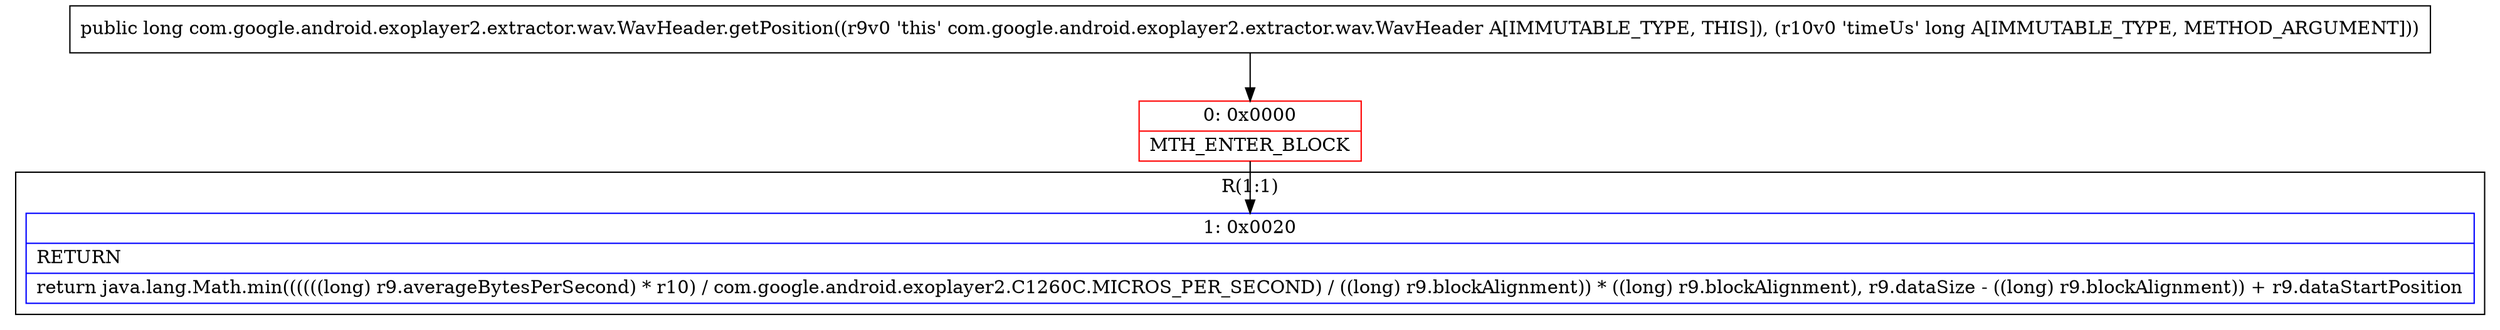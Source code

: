 digraph "CFG forcom.google.android.exoplayer2.extractor.wav.WavHeader.getPosition(J)J" {
subgraph cluster_Region_679411681 {
label = "R(1:1)";
node [shape=record,color=blue];
Node_1 [shape=record,label="{1\:\ 0x0020|RETURN\l|return java.lang.Math.min((((((long) r9.averageBytesPerSecond) * r10) \/ com.google.android.exoplayer2.C1260C.MICROS_PER_SECOND) \/ ((long) r9.blockAlignment)) * ((long) r9.blockAlignment), r9.dataSize \- ((long) r9.blockAlignment)) + r9.dataStartPosition\l}"];
}
Node_0 [shape=record,color=red,label="{0\:\ 0x0000|MTH_ENTER_BLOCK\l}"];
MethodNode[shape=record,label="{public long com.google.android.exoplayer2.extractor.wav.WavHeader.getPosition((r9v0 'this' com.google.android.exoplayer2.extractor.wav.WavHeader A[IMMUTABLE_TYPE, THIS]), (r10v0 'timeUs' long A[IMMUTABLE_TYPE, METHOD_ARGUMENT])) }"];
MethodNode -> Node_0;
Node_0 -> Node_1;
}

